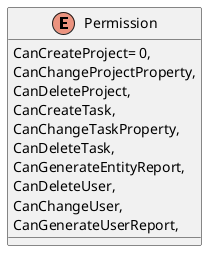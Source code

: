 @startuml
enum Permission {
    CanCreateProject= 0,
    CanChangeProjectProperty,
    CanDeleteProject,
    CanCreateTask,
    CanChangeTaskProperty,
    CanDeleteTask,
    CanGenerateEntityReport,
    CanDeleteUser,
    CanChangeUser,
    CanGenerateUserReport,
}
@enduml
